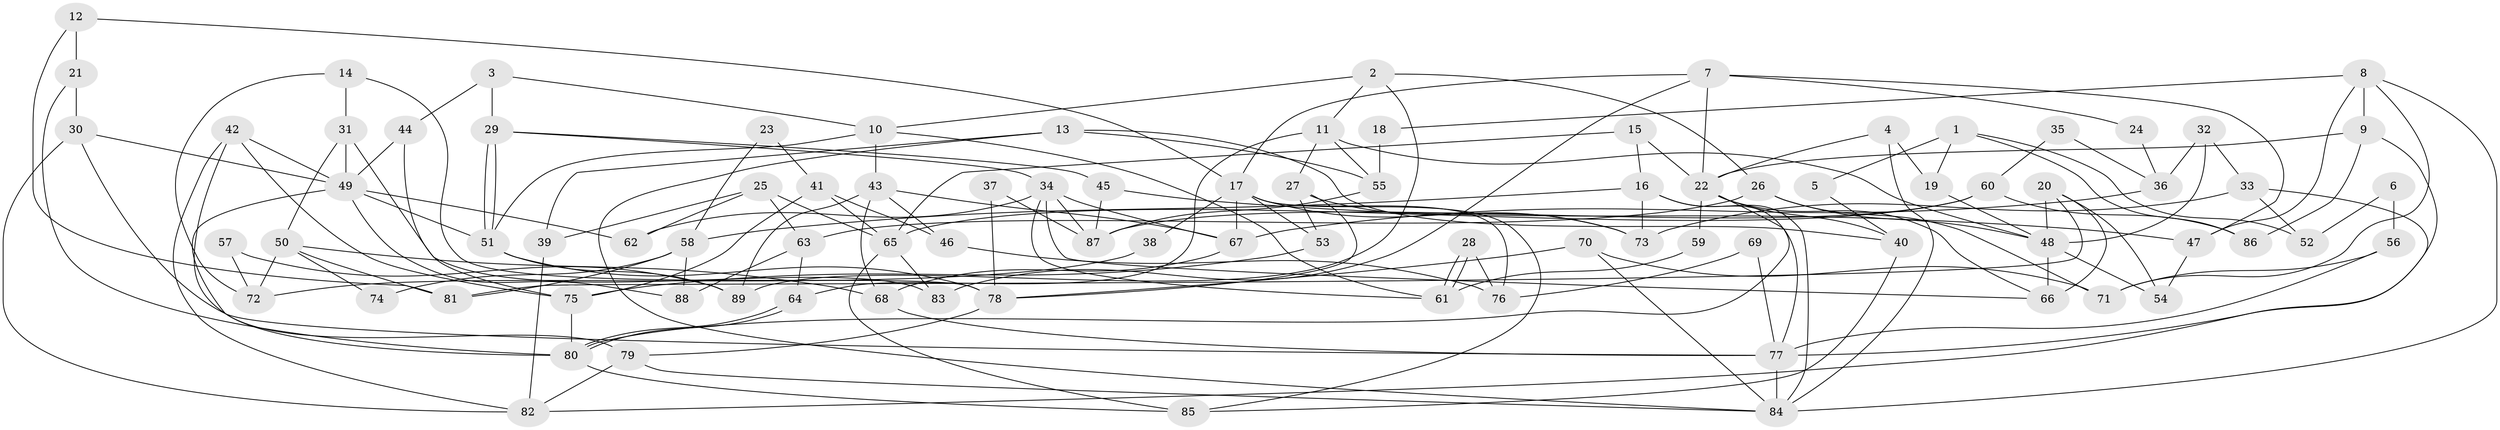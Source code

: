 // coarse degree distribution, {5: 0.20689655172413793, 4: 0.20689655172413793, 13: 0.034482758620689655, 7: 0.13793103448275862, 8: 0.034482758620689655, 10: 0.10344827586206896, 6: 0.13793103448275862, 9: 0.10344827586206896, 2: 0.034482758620689655}
// Generated by graph-tools (version 1.1) at 2025/51/03/04/25 22:51:15]
// undirected, 89 vertices, 178 edges
graph export_dot {
  node [color=gray90,style=filled];
  1;
  2;
  3;
  4;
  5;
  6;
  7;
  8;
  9;
  10;
  11;
  12;
  13;
  14;
  15;
  16;
  17;
  18;
  19;
  20;
  21;
  22;
  23;
  24;
  25;
  26;
  27;
  28;
  29;
  30;
  31;
  32;
  33;
  34;
  35;
  36;
  37;
  38;
  39;
  40;
  41;
  42;
  43;
  44;
  45;
  46;
  47;
  48;
  49;
  50;
  51;
  52;
  53;
  54;
  55;
  56;
  57;
  58;
  59;
  60;
  61;
  62;
  63;
  64;
  65;
  66;
  67;
  68;
  69;
  70;
  71;
  72;
  73;
  74;
  75;
  76;
  77;
  78;
  79;
  80;
  81;
  82;
  83;
  84;
  85;
  86;
  87;
  88;
  89;
  1 -- 19;
  1 -- 86;
  1 -- 5;
  1 -- 52;
  2 -- 11;
  2 -- 26;
  2 -- 10;
  2 -- 89;
  3 -- 29;
  3 -- 10;
  3 -- 44;
  4 -- 22;
  4 -- 84;
  4 -- 19;
  5 -- 40;
  6 -- 52;
  6 -- 56;
  7 -- 83;
  7 -- 17;
  7 -- 22;
  7 -- 24;
  7 -- 47;
  8 -- 47;
  8 -- 9;
  8 -- 18;
  8 -- 71;
  8 -- 84;
  9 -- 77;
  9 -- 22;
  9 -- 86;
  10 -- 51;
  10 -- 43;
  10 -- 61;
  11 -- 55;
  11 -- 48;
  11 -- 27;
  11 -- 64;
  12 -- 21;
  12 -- 17;
  12 -- 81;
  13 -- 84;
  13 -- 40;
  13 -- 39;
  13 -- 55;
  14 -- 31;
  14 -- 78;
  14 -- 72;
  15 -- 22;
  15 -- 16;
  15 -- 65;
  16 -- 84;
  16 -- 73;
  16 -- 58;
  16 -- 77;
  17 -- 53;
  17 -- 85;
  17 -- 38;
  17 -- 67;
  17 -- 73;
  17 -- 76;
  18 -- 55;
  19 -- 48;
  20 -- 81;
  20 -- 66;
  20 -- 48;
  20 -- 54;
  21 -- 80;
  21 -- 30;
  22 -- 80;
  22 -- 40;
  22 -- 59;
  22 -- 66;
  23 -- 41;
  23 -- 58;
  24 -- 36;
  25 -- 62;
  25 -- 39;
  25 -- 63;
  25 -- 65;
  26 -- 48;
  26 -- 63;
  26 -- 71;
  27 -- 78;
  27 -- 53;
  27 -- 73;
  28 -- 61;
  28 -- 61;
  28 -- 76;
  29 -- 34;
  29 -- 51;
  29 -- 51;
  29 -- 45;
  30 -- 77;
  30 -- 49;
  30 -- 82;
  31 -- 50;
  31 -- 49;
  31 -- 83;
  32 -- 48;
  32 -- 33;
  32 -- 36;
  33 -- 82;
  33 -- 73;
  33 -- 52;
  34 -- 67;
  34 -- 61;
  34 -- 62;
  34 -- 66;
  34 -- 87;
  35 -- 60;
  35 -- 36;
  36 -- 67;
  37 -- 78;
  37 -- 87;
  38 -- 72;
  39 -- 82;
  40 -- 85;
  41 -- 65;
  41 -- 75;
  41 -- 46;
  42 -- 75;
  42 -- 79;
  42 -- 49;
  42 -- 82;
  43 -- 67;
  43 -- 46;
  43 -- 68;
  43 -- 89;
  44 -- 49;
  44 -- 75;
  45 -- 47;
  45 -- 87;
  46 -- 76;
  47 -- 54;
  48 -- 66;
  48 -- 54;
  49 -- 51;
  49 -- 62;
  49 -- 80;
  49 -- 88;
  50 -- 68;
  50 -- 81;
  50 -- 72;
  50 -- 74;
  51 -- 89;
  51 -- 78;
  53 -- 75;
  55 -- 87;
  56 -- 71;
  56 -- 77;
  57 -- 72;
  57 -- 89;
  58 -- 88;
  58 -- 74;
  58 -- 81;
  59 -- 61;
  60 -- 87;
  60 -- 65;
  60 -- 86;
  63 -- 64;
  63 -- 88;
  64 -- 80;
  64 -- 80;
  65 -- 83;
  65 -- 85;
  67 -- 68;
  68 -- 77;
  69 -- 77;
  69 -- 76;
  70 -- 71;
  70 -- 84;
  70 -- 78;
  75 -- 80;
  77 -- 84;
  78 -- 79;
  79 -- 82;
  79 -- 84;
  80 -- 85;
}
